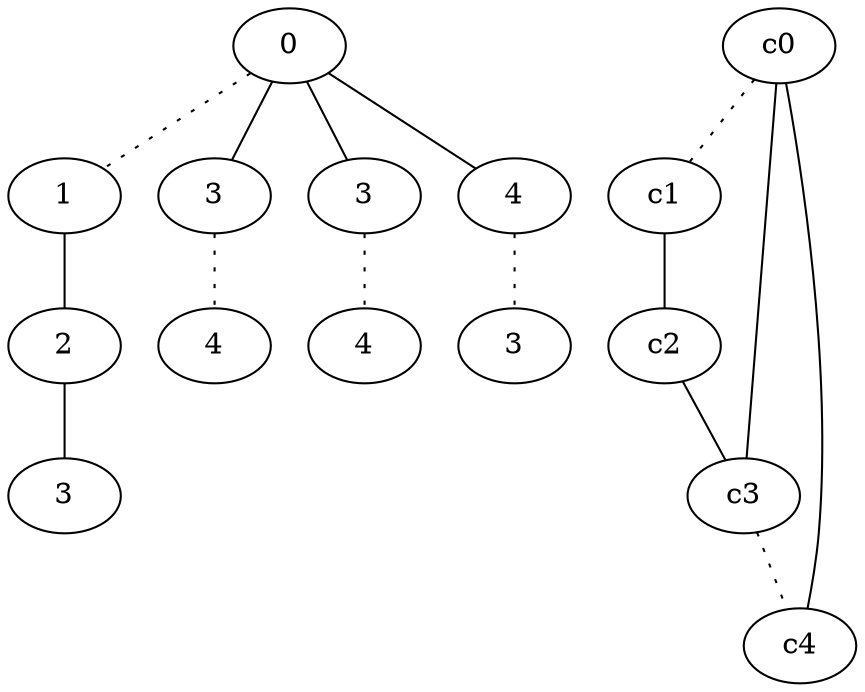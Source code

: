 graph {
a0[label=0];
a1[label=1];
a2[label=2];
a3[label=3];
a4[label=3];
a5[label=4];
a6[label=3];
a7[label=4];
a8[label=4];
a9[label=3];
a0 -- a1 [style=dotted];
a0 -- a4;
a0 -- a6;
a0 -- a8;
a1 -- a2;
a2 -- a3;
a4 -- a5 [style=dotted];
a6 -- a7 [style=dotted];
a8 -- a9 [style=dotted];
c0 -- c1 [style=dotted];
c0 -- c3;
c0 -- c4;
c1 -- c2;
c2 -- c3;
c3 -- c4 [style=dotted];
}
